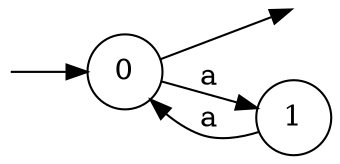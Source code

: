 digraph
{
  vcsn_context = "lal_char(a)_b"
  rankdir = LR
  {
    node [style = invis, shape = none, label = "", width = 0, height = 0]
    I0
    F0
  }
  {
    node [shape = circle]
    0
    1
  }
  I0 -> 0
  0 -> F0
  0 -> 1 [label = "a"]
  1 -> 0 [label = "a"]
}
